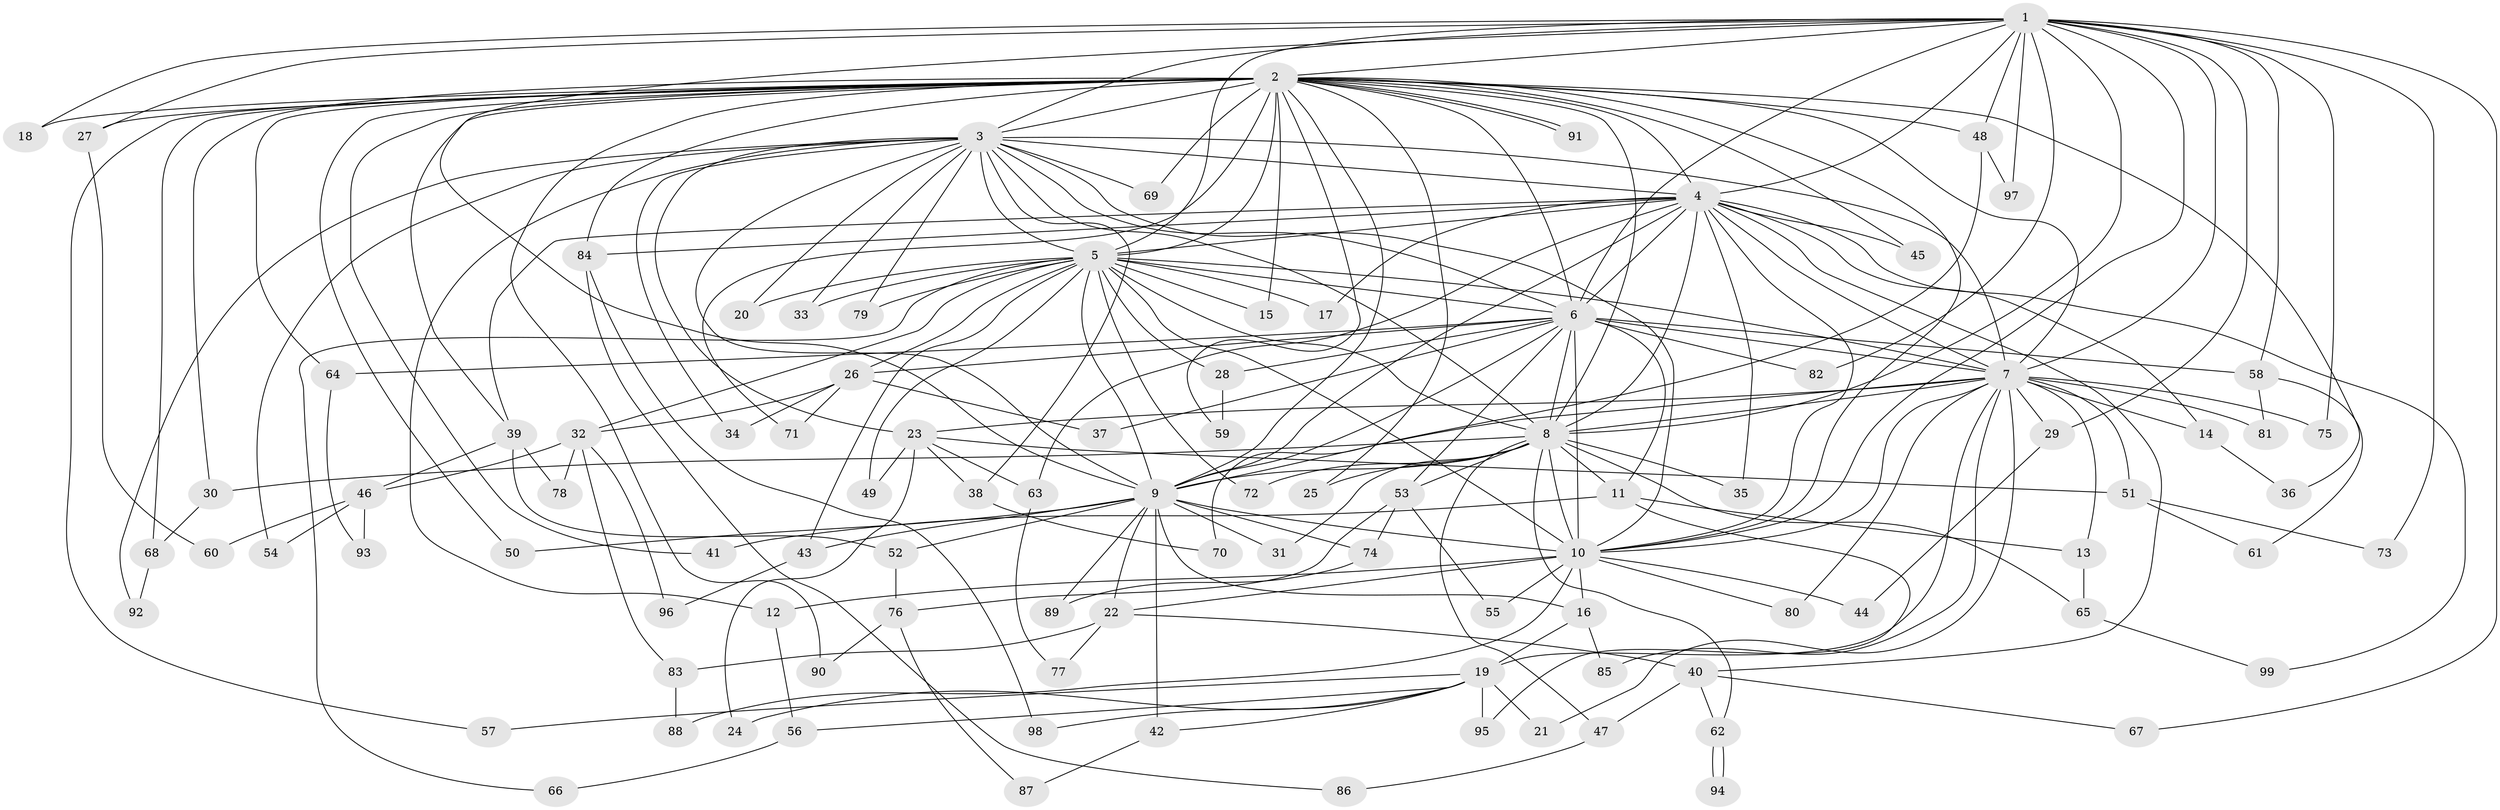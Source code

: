 // Generated by graph-tools (version 1.1) at 2025/01/03/09/25 03:01:29]
// undirected, 99 vertices, 223 edges
graph export_dot {
graph [start="1"]
  node [color=gray90,style=filled];
  1;
  2;
  3;
  4;
  5;
  6;
  7;
  8;
  9;
  10;
  11;
  12;
  13;
  14;
  15;
  16;
  17;
  18;
  19;
  20;
  21;
  22;
  23;
  24;
  25;
  26;
  27;
  28;
  29;
  30;
  31;
  32;
  33;
  34;
  35;
  36;
  37;
  38;
  39;
  40;
  41;
  42;
  43;
  44;
  45;
  46;
  47;
  48;
  49;
  50;
  51;
  52;
  53;
  54;
  55;
  56;
  57;
  58;
  59;
  60;
  61;
  62;
  63;
  64;
  65;
  66;
  67;
  68;
  69;
  70;
  71;
  72;
  73;
  74;
  75;
  76;
  77;
  78;
  79;
  80;
  81;
  82;
  83;
  84;
  85;
  86;
  87;
  88;
  89;
  90;
  91;
  92;
  93;
  94;
  95;
  96;
  97;
  98;
  99;
  1 -- 2;
  1 -- 3;
  1 -- 4;
  1 -- 5;
  1 -- 6;
  1 -- 7;
  1 -- 8;
  1 -- 9;
  1 -- 10;
  1 -- 18;
  1 -- 27;
  1 -- 29;
  1 -- 48;
  1 -- 58;
  1 -- 67;
  1 -- 73;
  1 -- 75;
  1 -- 82;
  1 -- 97;
  2 -- 3;
  2 -- 4;
  2 -- 5;
  2 -- 6;
  2 -- 7;
  2 -- 8;
  2 -- 9;
  2 -- 10;
  2 -- 15;
  2 -- 18;
  2 -- 25;
  2 -- 27;
  2 -- 30;
  2 -- 36;
  2 -- 39;
  2 -- 41;
  2 -- 45;
  2 -- 48;
  2 -- 50;
  2 -- 57;
  2 -- 59;
  2 -- 64;
  2 -- 68;
  2 -- 69;
  2 -- 71;
  2 -- 84;
  2 -- 90;
  2 -- 91;
  2 -- 91;
  3 -- 4;
  3 -- 5;
  3 -- 6;
  3 -- 7;
  3 -- 8;
  3 -- 9;
  3 -- 10;
  3 -- 12;
  3 -- 20;
  3 -- 23;
  3 -- 33;
  3 -- 34;
  3 -- 38;
  3 -- 54;
  3 -- 69;
  3 -- 79;
  3 -- 92;
  4 -- 5;
  4 -- 6;
  4 -- 7;
  4 -- 8;
  4 -- 9;
  4 -- 10;
  4 -- 14;
  4 -- 17;
  4 -- 35;
  4 -- 39;
  4 -- 40;
  4 -- 45;
  4 -- 63;
  4 -- 84;
  4 -- 99;
  5 -- 6;
  5 -- 7;
  5 -- 8;
  5 -- 9;
  5 -- 10;
  5 -- 15;
  5 -- 17;
  5 -- 20;
  5 -- 26;
  5 -- 28;
  5 -- 32;
  5 -- 33;
  5 -- 43;
  5 -- 49;
  5 -- 66;
  5 -- 72;
  5 -- 79;
  6 -- 7;
  6 -- 8;
  6 -- 9;
  6 -- 10;
  6 -- 11;
  6 -- 26;
  6 -- 28;
  6 -- 37;
  6 -- 53;
  6 -- 58;
  6 -- 64;
  6 -- 82;
  7 -- 8;
  7 -- 9;
  7 -- 10;
  7 -- 13;
  7 -- 14;
  7 -- 19;
  7 -- 21;
  7 -- 23;
  7 -- 29;
  7 -- 51;
  7 -- 75;
  7 -- 80;
  7 -- 81;
  7 -- 85;
  8 -- 9;
  8 -- 10;
  8 -- 11;
  8 -- 25;
  8 -- 30;
  8 -- 31;
  8 -- 35;
  8 -- 47;
  8 -- 53;
  8 -- 62;
  8 -- 65;
  8 -- 72;
  9 -- 10;
  9 -- 16;
  9 -- 22;
  9 -- 31;
  9 -- 42;
  9 -- 43;
  9 -- 50;
  9 -- 52;
  9 -- 74;
  9 -- 89;
  10 -- 12;
  10 -- 16;
  10 -- 22;
  10 -- 44;
  10 -- 55;
  10 -- 80;
  10 -- 88;
  11 -- 13;
  11 -- 41;
  11 -- 95;
  12 -- 56;
  13 -- 65;
  14 -- 36;
  16 -- 19;
  16 -- 85;
  19 -- 21;
  19 -- 24;
  19 -- 42;
  19 -- 56;
  19 -- 57;
  19 -- 95;
  19 -- 98;
  22 -- 40;
  22 -- 77;
  22 -- 83;
  23 -- 24;
  23 -- 38;
  23 -- 49;
  23 -- 51;
  23 -- 63;
  26 -- 32;
  26 -- 34;
  26 -- 37;
  26 -- 71;
  27 -- 60;
  28 -- 59;
  29 -- 44;
  30 -- 68;
  32 -- 46;
  32 -- 78;
  32 -- 83;
  32 -- 96;
  38 -- 70;
  39 -- 46;
  39 -- 52;
  39 -- 78;
  40 -- 47;
  40 -- 62;
  40 -- 67;
  42 -- 87;
  43 -- 96;
  46 -- 54;
  46 -- 60;
  46 -- 93;
  47 -- 86;
  48 -- 70;
  48 -- 97;
  51 -- 61;
  51 -- 73;
  52 -- 76;
  53 -- 55;
  53 -- 74;
  53 -- 76;
  56 -- 66;
  58 -- 61;
  58 -- 81;
  62 -- 94;
  62 -- 94;
  63 -- 77;
  64 -- 93;
  65 -- 99;
  68 -- 92;
  74 -- 89;
  76 -- 87;
  76 -- 90;
  83 -- 88;
  84 -- 86;
  84 -- 98;
}
